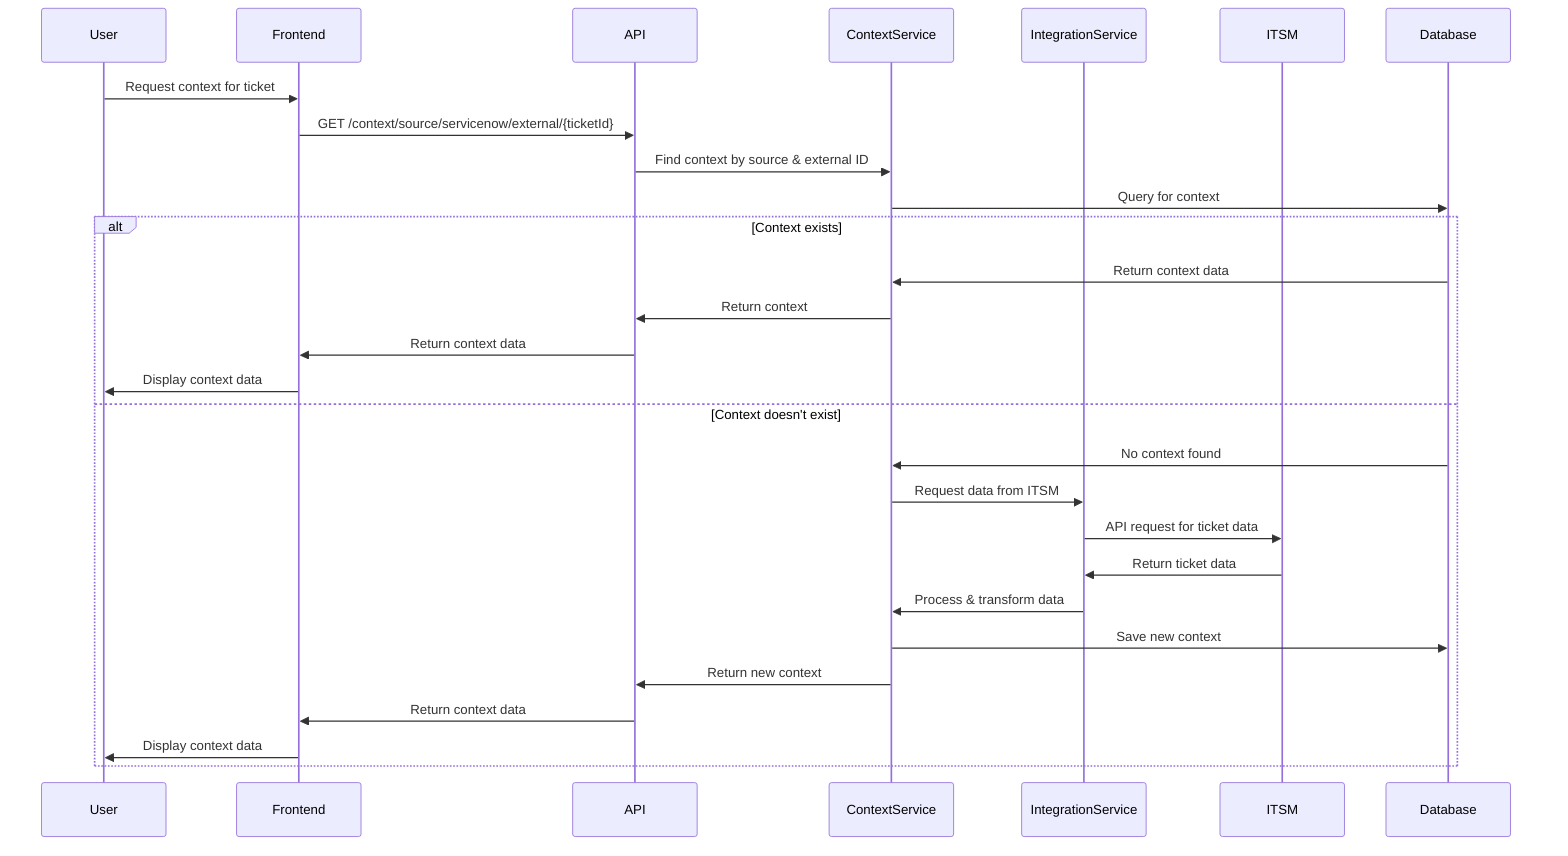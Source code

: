 sequenceDiagram
    participant User
    participant Frontend
    participant API
    participant ContextService
    participant IntegrationService
    participant ITSM
    participant DB as Database
    
    User->>Frontend: Request context for ticket
    Frontend->>API: GET /context/source/servicenow/external/{ticketId}
    
    API->>ContextService: Find context by source & external ID
    ContextService->>DB: Query for context
    
    alt Context exists
        DB->>ContextService: Return context data
        ContextService->>API: Return context
        API->>Frontend: Return context data
        Frontend->>User: Display context data
    else Context doesn't exist
        DB->>ContextService: No context found
        ContextService->>IntegrationService: Request data from ITSM
        IntegrationService->>ITSM: API request for ticket data
        ITSM->>IntegrationService: Return ticket data
        IntegrationService->>ContextService: Process & transform data
        ContextService->>DB: Save new context
        ContextService->>API: Return new context
        API->>Frontend: Return context data
        Frontend->>User: Display context data
    end